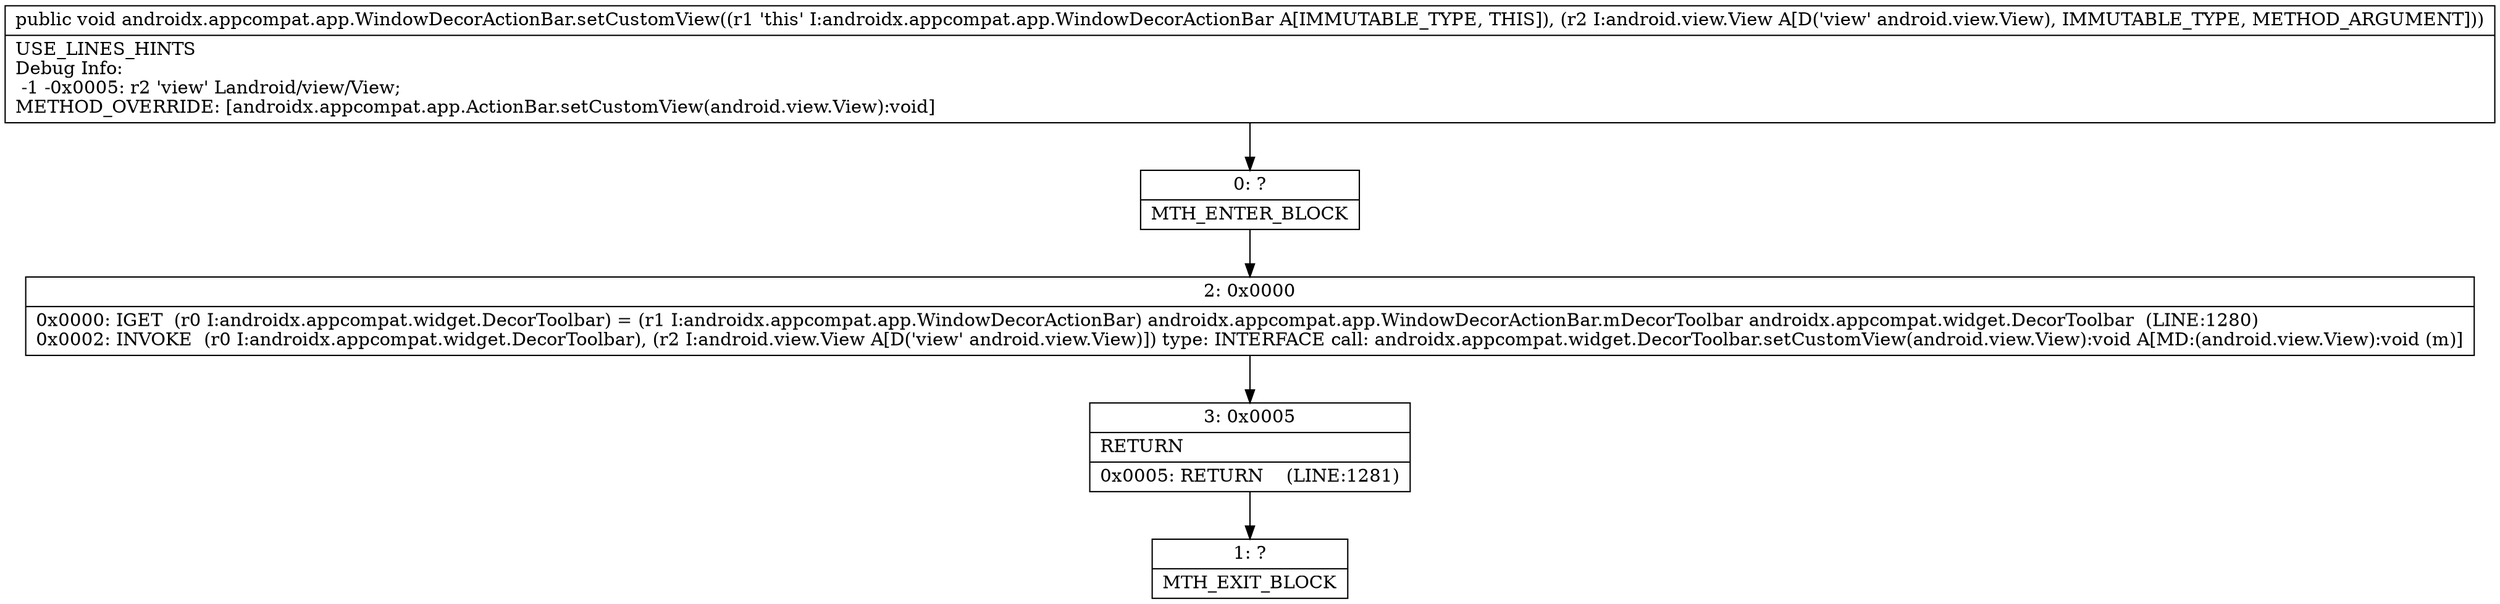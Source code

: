digraph "CFG forandroidx.appcompat.app.WindowDecorActionBar.setCustomView(Landroid\/view\/View;)V" {
Node_0 [shape=record,label="{0\:\ ?|MTH_ENTER_BLOCK\l}"];
Node_2 [shape=record,label="{2\:\ 0x0000|0x0000: IGET  (r0 I:androidx.appcompat.widget.DecorToolbar) = (r1 I:androidx.appcompat.app.WindowDecorActionBar) androidx.appcompat.app.WindowDecorActionBar.mDecorToolbar androidx.appcompat.widget.DecorToolbar  (LINE:1280)\l0x0002: INVOKE  (r0 I:androidx.appcompat.widget.DecorToolbar), (r2 I:android.view.View A[D('view' android.view.View)]) type: INTERFACE call: androidx.appcompat.widget.DecorToolbar.setCustomView(android.view.View):void A[MD:(android.view.View):void (m)]\l}"];
Node_3 [shape=record,label="{3\:\ 0x0005|RETURN\l|0x0005: RETURN    (LINE:1281)\l}"];
Node_1 [shape=record,label="{1\:\ ?|MTH_EXIT_BLOCK\l}"];
MethodNode[shape=record,label="{public void androidx.appcompat.app.WindowDecorActionBar.setCustomView((r1 'this' I:androidx.appcompat.app.WindowDecorActionBar A[IMMUTABLE_TYPE, THIS]), (r2 I:android.view.View A[D('view' android.view.View), IMMUTABLE_TYPE, METHOD_ARGUMENT]))  | USE_LINES_HINTS\lDebug Info:\l  \-1 \-0x0005: r2 'view' Landroid\/view\/View;\lMETHOD_OVERRIDE: [androidx.appcompat.app.ActionBar.setCustomView(android.view.View):void]\l}"];
MethodNode -> Node_0;Node_0 -> Node_2;
Node_2 -> Node_3;
Node_3 -> Node_1;
}

